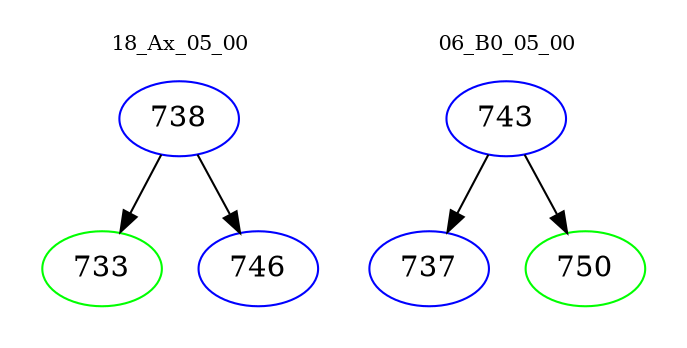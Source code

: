 digraph{
subgraph cluster_0 {
color = white
label = "18_Ax_05_00";
fontsize=10;
T0_738 [label="738", color="blue"]
T0_738 -> T0_733 [color="black"]
T0_733 [label="733", color="green"]
T0_738 -> T0_746 [color="black"]
T0_746 [label="746", color="blue"]
}
subgraph cluster_1 {
color = white
label = "06_B0_05_00";
fontsize=10;
T1_743 [label="743", color="blue"]
T1_743 -> T1_737 [color="black"]
T1_737 [label="737", color="blue"]
T1_743 -> T1_750 [color="black"]
T1_750 [label="750", color="green"]
}
}
